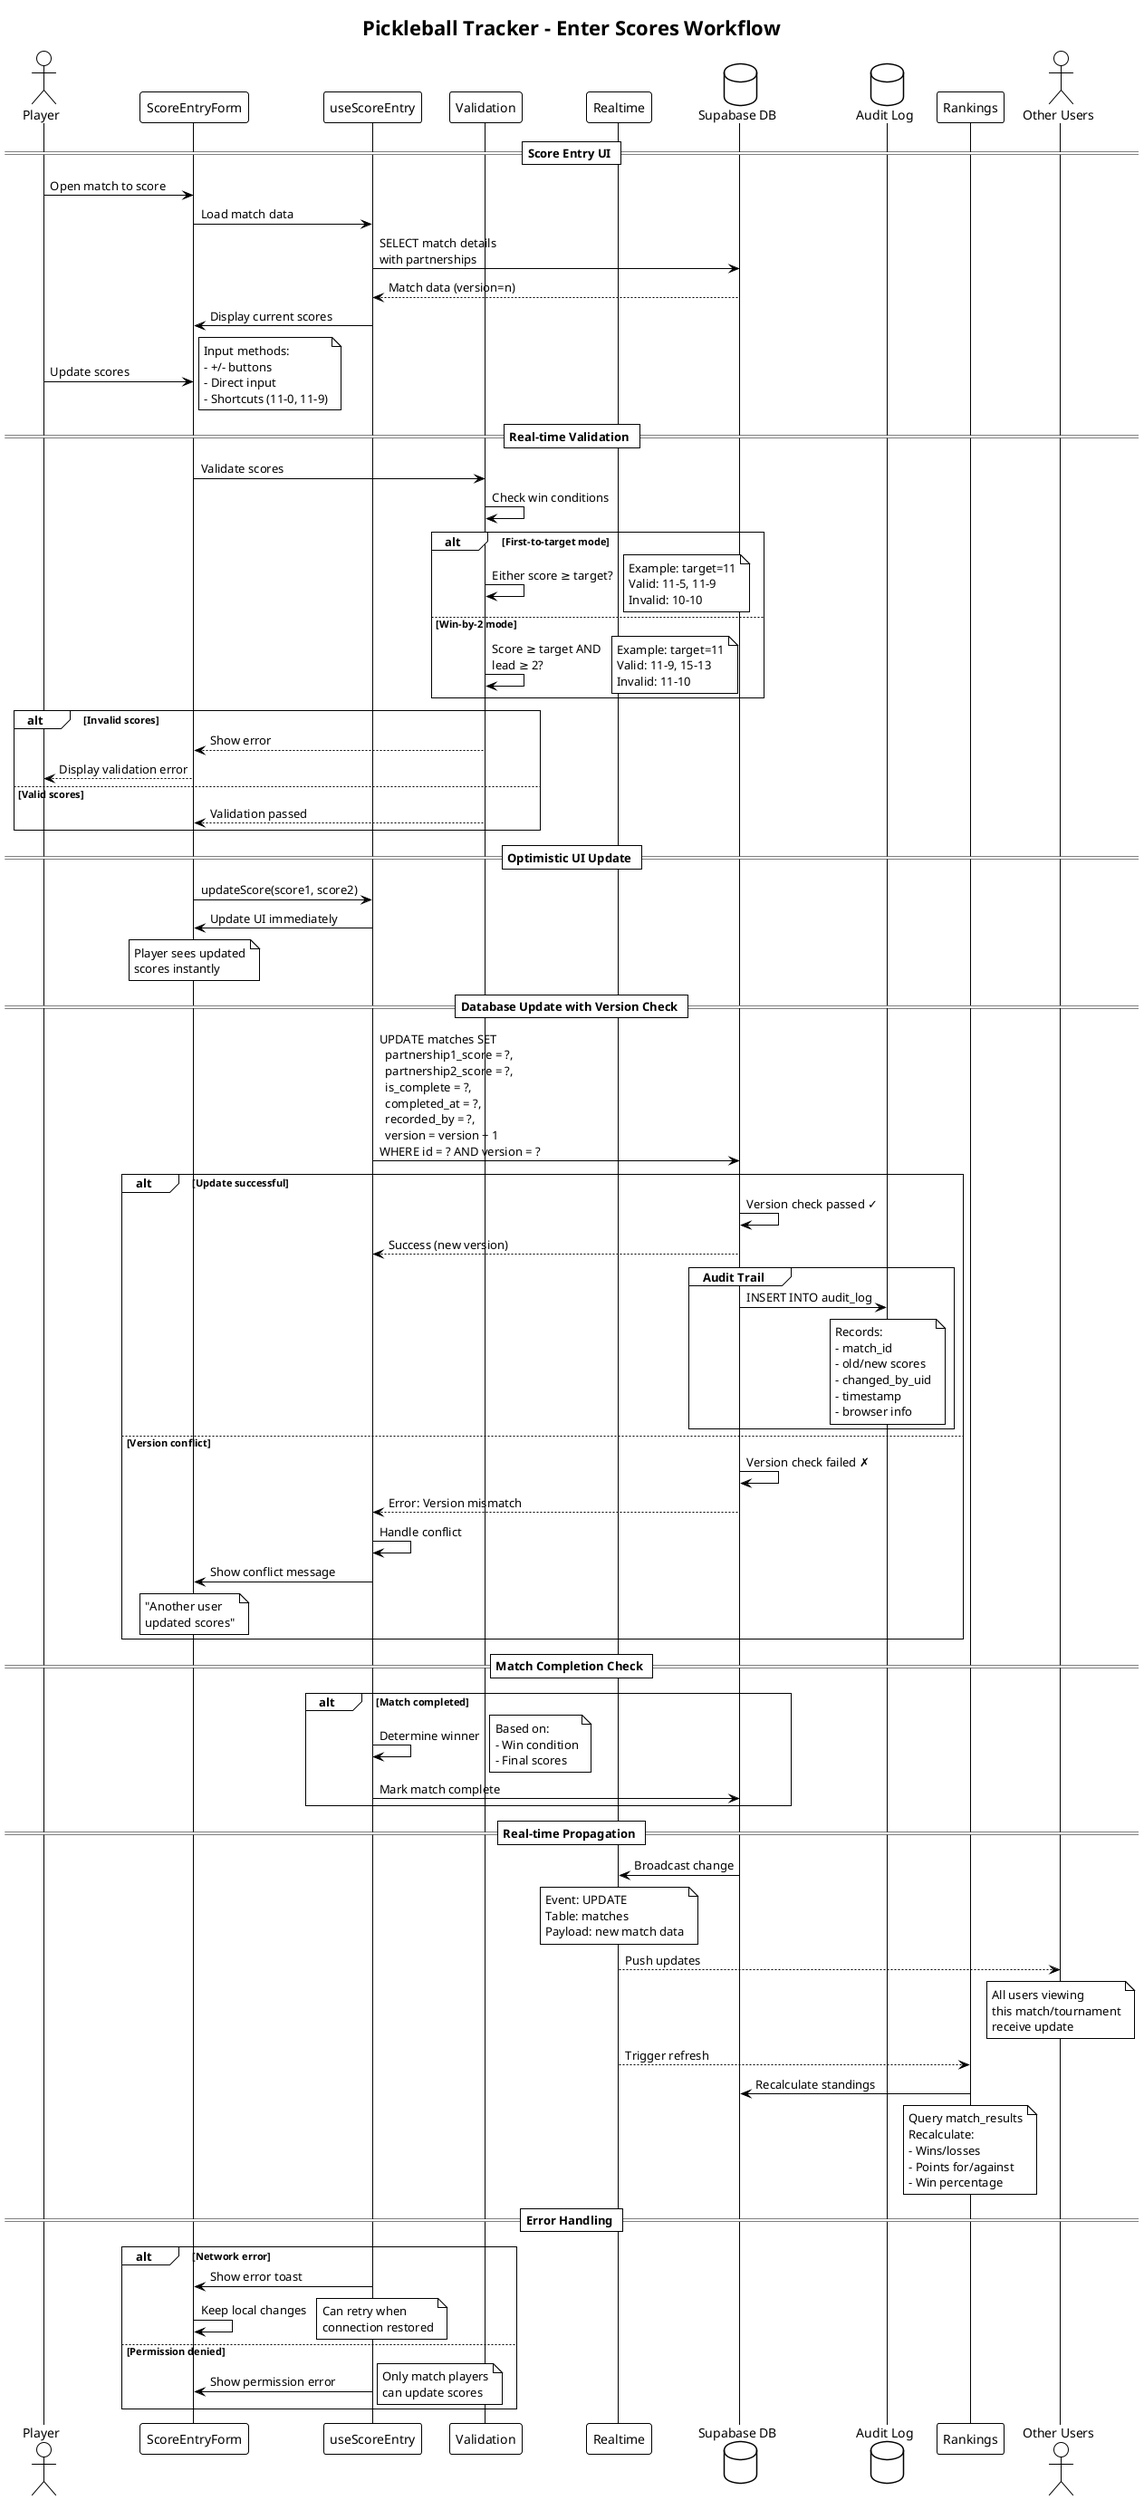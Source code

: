 @startuml Enter Scores Workflow
!theme plain

title Pickleball Tracker - Enter Scores Workflow

actor "Player" as Player
participant "ScoreEntryForm" as Form
participant "useScoreEntry" as Hook
participant "Validation" as Validator
participant "Realtime" as Realtime
database "Supabase DB" as DB
database "Audit Log" as Audit
participant "Rankings" as Rankings
actor "Other Users" as Others

== Score Entry UI ==
Player -> Form: Open match to score
Form -> Hook: Load match data
Hook -> DB: SELECT match details\nwith partnerships
DB --> Hook: Match data (version=n)
Hook -> Form: Display current scores

Player -> Form: Update scores
note right: Input methods:\n- +/- buttons\n- Direct input\n- Shortcuts (11-0, 11-9)

== Real-time Validation ==
Form -> Validator: Validate scores
Validator -> Validator: Check win conditions

alt First-to-target mode
    Validator -> Validator: Either score ≥ target?
    note right: Example: target=11\nValid: 11-5, 11-9\nInvalid: 10-10
else Win-by-2 mode
    Validator -> Validator: Score ≥ target AND\nlead ≥ 2?
    note right: Example: target=11\nValid: 11-9, 15-13\nInvalid: 11-10
end

alt Invalid scores
    Validator --> Form: Show error
    Form --> Player: Display validation error
else Valid scores
    Validator --> Form: Validation passed
end

== Optimistic UI Update ==
Form -> Hook: updateScore(score1, score2)
Hook -> Form: Update UI immediately
note over Form: Player sees updated\nscores instantly

== Database Update with Version Check ==
Hook -> DB: UPDATE matches SET\n  partnership1_score = ?,\n  partnership2_score = ?,\n  is_complete = ?,\n  completed_at = ?,\n  recorded_by = ?,\n  version = version + 1\nWHERE id = ? AND version = ?

alt Update successful
    DB -> DB: Version check passed ✓
    DB --> Hook: Success (new version)
    
    group Audit Trail
        DB -> Audit: INSERT INTO audit_log
        note over Audit: Records:\n- match_id\n- old/new scores\n- changed_by_uid\n- timestamp\n- browser info
    end
    
else Version conflict
    DB -> DB: Version check failed ✗
    DB --> Hook: Error: Version mismatch
    Hook -> Hook: Handle conflict
    Hook -> Form: Show conflict message
    note over Form: "Another user\nupdated scores"
end

== Match Completion Check ==
alt Match completed
    Hook -> Hook: Determine winner
    note right: Based on:\n- Win condition\n- Final scores
    Hook -> DB: Mark match complete
end

== Real-time Propagation ==
DB -> Realtime: Broadcast change
note over Realtime: Event: UPDATE\nTable: matches\nPayload: new match data

Realtime --> Others: Push updates
note over Others: All users viewing\nthis match/tournament\nreceive update

Realtime --> Rankings: Trigger refresh
Rankings -> DB: Recalculate standings
note over Rankings: Query match_results\nRecalculate:\n- Wins/losses\n- Points for/against\n- Win percentage

== Error Handling ==
alt Network error
    Hook -> Form: Show error toast
    Form -> Form: Keep local changes
    note right: Can retry when\nconnection restored
else Permission denied
    Hook -> Form: Show permission error
    note right: Only match players\ncan update scores
end

@enduml